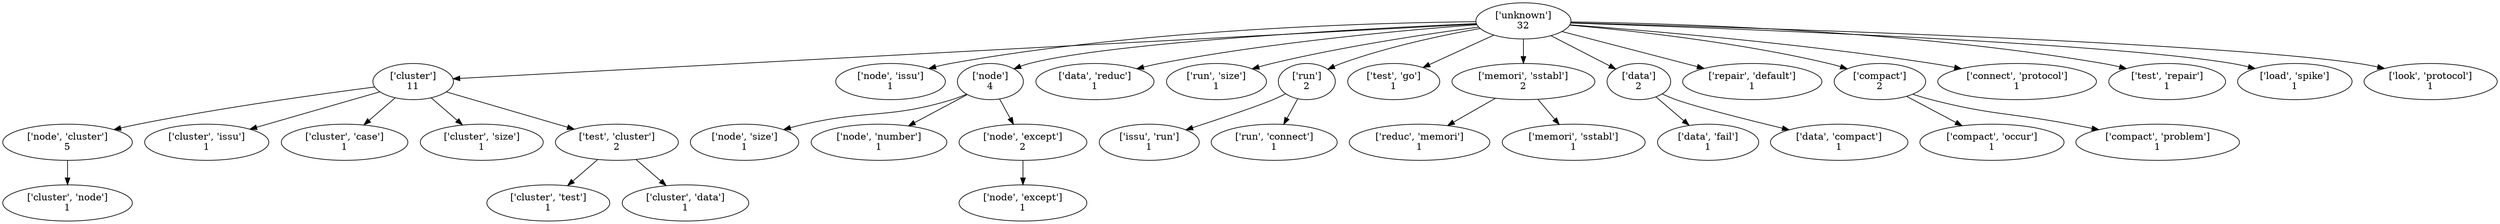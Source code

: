 strict digraph  {
	"['unknown']
32" -> "['cluster']
11";
	"['unknown']
32" -> "['node', 'issu']
1";
	"['unknown']
32" -> "['node']
4";
	"['unknown']
32" -> "['data', 'reduc']
1";
	"['unknown']
32" -> "['run', 'size']
1";
	"['unknown']
32" -> "['run']
2";
	"['unknown']
32" -> "['test', 'go']
1";
	"['unknown']
32" -> "['memori', 'sstabl']
2";
	"['unknown']
32" -> "['data']
2";
	"['unknown']
32" -> "['repair', 'default']
1";
	"['unknown']
32" -> "['compact']
2";
	"['unknown']
32" -> "['connect', 'protocol']
1";
	"['unknown']
32" -> "['test', 'repair']
1";
	"['unknown']
32" -> "['load', 'spike']
1";
	"['unknown']
32" -> "['look', 'protocol']
1";
	"['cluster']
11" -> "['node', 'cluster']
5";
	"['cluster']
11" -> "['cluster', 'issu']
1";
	"['cluster']
11" -> "['cluster', 'case']
1";
	"['cluster']
11" -> "['cluster', 'size']
1";
	"['cluster']
11" -> "['test', 'cluster']
2";
	"['node']
4" -> "['node', 'size']
1";
	"['node']
4" -> "['node', 'number']
1";
	"['node']
4" -> "['node', 'except']
2";
	"['run']
2" -> "['issu', 'run']
1";
	"['run']
2" -> "['run', 'connect']
1";
	"['memori', 'sstabl']
2" -> "['reduc', 'memori']
1";
	"['memori', 'sstabl']
2" -> "['memori', 'sstabl']
1";
	"['data']
2" -> "['data', 'fail']
1";
	"['data']
2" -> "['data', 'compact']
1";
	"['compact']
2" -> "['compact', 'occur']
1";
	"['compact']
2" -> "['compact', 'problem']
1";
	"['node', 'cluster']
5" -> "['cluster', 'node']
1";
	"['test', 'cluster']
2" -> "['cluster', 'test']
1";
	"['test', 'cluster']
2" -> "['cluster', 'data']
1";
	"['node', 'except']
2" -> "['node', 'except']
1";
}
